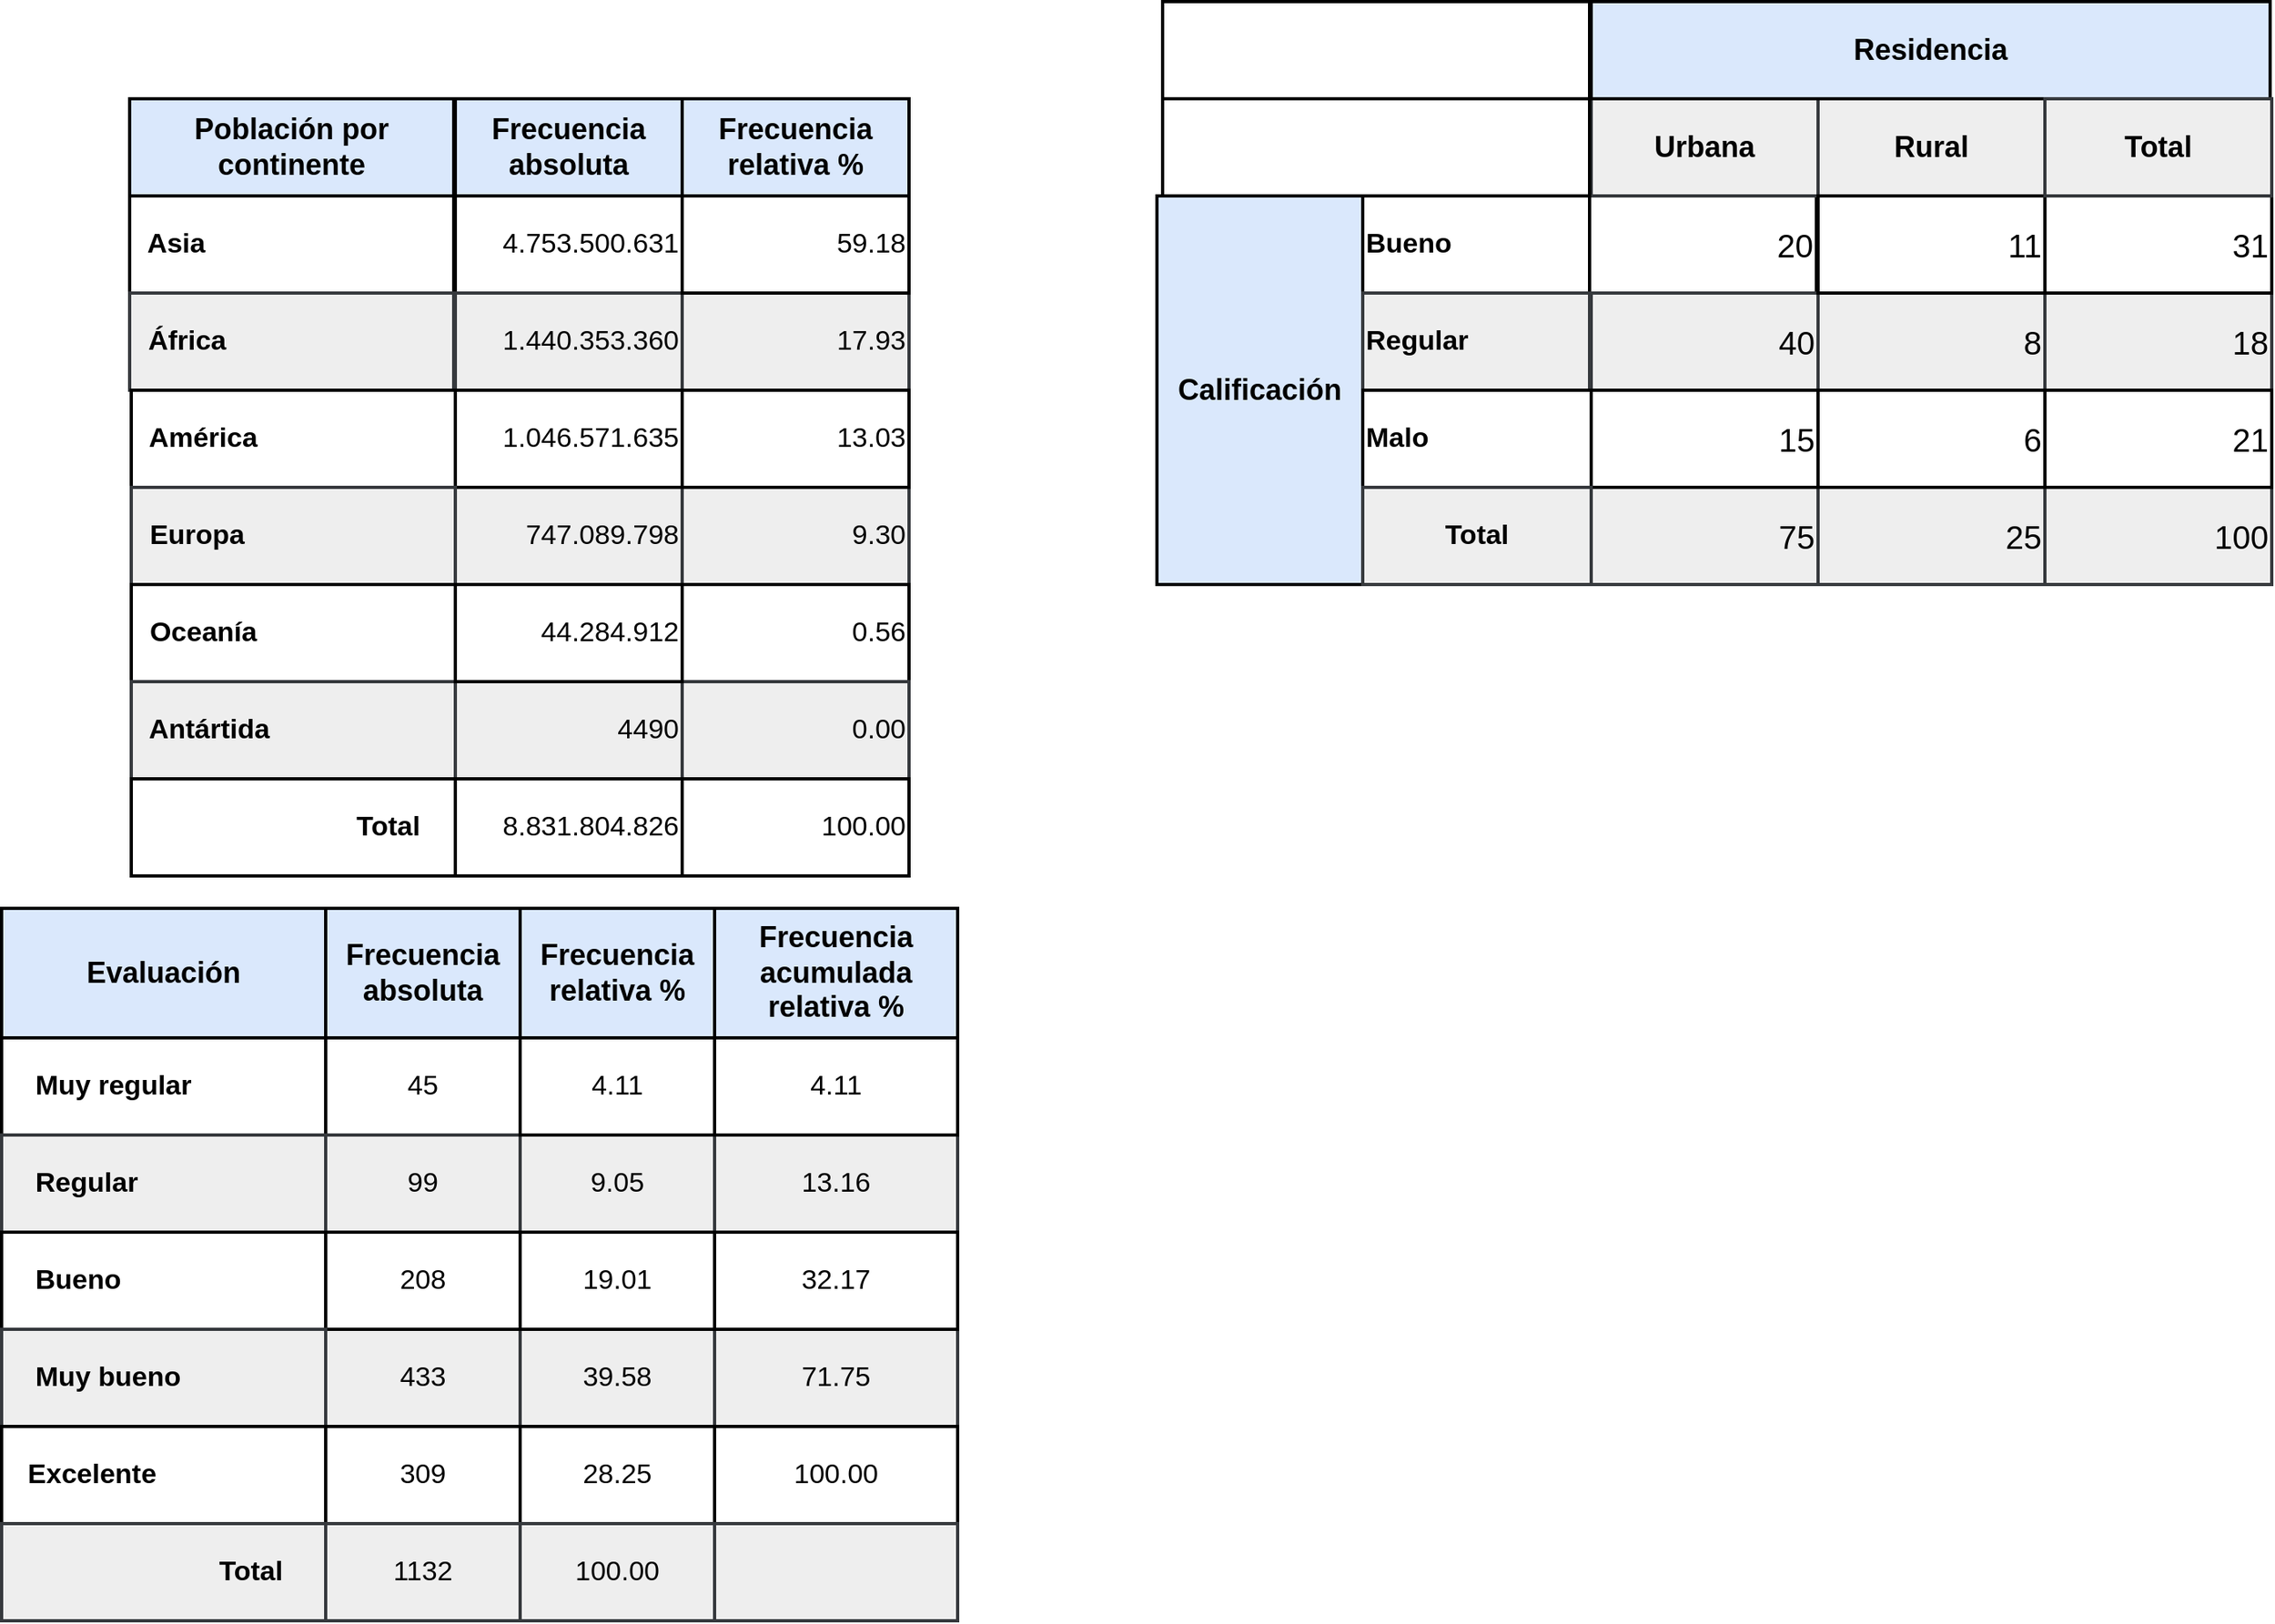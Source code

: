 <mxfile version="13.0.3" type="device"><diagram id="wFSsJYIu4RmIw9VIaLot" name="Page-1"><mxGraphModel dx="981" dy="581" grid="1" gridSize="10" guides="1" tooltips="1" connect="1" arrows="1" fold="1" page="1" pageScale="1" pageWidth="827" pageHeight="1169" math="0" shadow="0"><root><mxCell id="0"/><mxCell id="1" parent="0"/><mxCell id="ZE3huLOZrOMpoTYXCn8n-1" value="Población por continente" style="rounded=0;whiteSpace=wrap;html=1;fontSize=18;fontStyle=1;fillColor=#dae8fc;strokeColor=#000000;strokeWidth=2;" vertex="1" parent="1"><mxGeometry x="119" y="160" width="200" height="60" as="geometry"/></mxCell><mxCell id="ZE3huLOZrOMpoTYXCn8n-2" value="4.753.500.631" style="rounded=0;whiteSpace=wrap;html=1;fontSize=17;align=right;strokeWidth=2;" vertex="1" parent="1"><mxGeometry x="320" y="220" width="140" height="60" as="geometry"/></mxCell><mxCell id="ZE3huLOZrOMpoTYXCn8n-3" value="Frecuencia relativa %" style="rounded=0;whiteSpace=wrap;html=1;align=center;fontSize=18;fontStyle=1;fillColor=#dae8fc;strokeColor=#000000;strokeWidth=2;" vertex="1" parent="1"><mxGeometry x="460" y="160" width="140" height="60" as="geometry"/></mxCell><mxCell id="ZE3huLOZrOMpoTYXCn8n-4" value="Frecuencia absoluta" style="rounded=0;whiteSpace=wrap;html=1;align=center;fontSize=18;fontStyle=1;fillColor=#dae8fc;strokeColor=#000000;strokeWidth=2;" vertex="1" parent="1"><mxGeometry x="320" y="160" width="140" height="60" as="geometry"/></mxCell><mxCell id="ZE3huLOZrOMpoTYXCn8n-5" value="17.93" style="rounded=0;whiteSpace=wrap;html=1;fontSize=17;align=right;fillColor=#eeeeee;strokeColor=#36393d;strokeWidth=2;" vertex="1" parent="1"><mxGeometry x="460" y="280" width="140" height="60" as="geometry"/></mxCell><mxCell id="ZE3huLOZrOMpoTYXCn8n-6" value="1.440.353.360" style="rounded=0;whiteSpace=wrap;html=1;fontSize=17;align=right;fillColor=#eeeeee;strokeColor=#36393d;strokeWidth=2;" vertex="1" parent="1"><mxGeometry x="320" y="280" width="140" height="60" as="geometry"/></mxCell><mxCell id="ZE3huLOZrOMpoTYXCn8n-7" value="59.18" style="rounded=0;whiteSpace=wrap;html=1;fontSize=17;align=right;strokeWidth=2;" vertex="1" parent="1"><mxGeometry x="460" y="220" width="140" height="60" as="geometry"/></mxCell><mxCell id="ZE3huLOZrOMpoTYXCn8n-8" value="9.30" style="rounded=0;whiteSpace=wrap;html=1;fontSize=17;align=right;fillColor=#eeeeee;strokeColor=#36393d;strokeWidth=2;" vertex="1" parent="1"><mxGeometry x="460" y="400" width="140" height="60" as="geometry"/></mxCell><mxCell id="ZE3huLOZrOMpoTYXCn8n-9" value="747.089.798" style="rounded=0;whiteSpace=wrap;html=1;fontSize=17;align=right;fillColor=#eeeeee;strokeColor=#36393d;strokeWidth=2;" vertex="1" parent="1"><mxGeometry x="320" y="400" width="140" height="60" as="geometry"/></mxCell><mxCell id="ZE3huLOZrOMpoTYXCn8n-10" value="13.03" style="rounded=0;whiteSpace=wrap;html=1;fontSize=17;align=right;strokeWidth=2;" vertex="1" parent="1"><mxGeometry x="460" y="340" width="140" height="60" as="geometry"/></mxCell><mxCell id="ZE3huLOZrOMpoTYXCn8n-11" value="1.046.571.635" style="rounded=0;whiteSpace=wrap;html=1;fontSize=17;align=right;strokeWidth=2;" vertex="1" parent="1"><mxGeometry x="320" y="340" width="140" height="60" as="geometry"/></mxCell><mxCell id="ZE3huLOZrOMpoTYXCn8n-12" value="&amp;nbsp; Asia" style="rounded=0;whiteSpace=wrap;html=1;fontSize=17;align=left;fontStyle=1;strokeWidth=2;" vertex="1" parent="1"><mxGeometry x="119" y="220" width="200" height="60" as="geometry"/></mxCell><mxCell id="ZE3huLOZrOMpoTYXCn8n-13" value="&amp;nbsp; África" style="rounded=0;whiteSpace=wrap;html=1;fontSize=17;align=left;fontStyle=1;fillColor=#eeeeee;strokeColor=#36393d;strokeWidth=2;" vertex="1" parent="1"><mxGeometry x="119" y="280" width="200" height="60" as="geometry"/></mxCell><mxCell id="ZE3huLOZrOMpoTYXCn8n-14" value="&amp;nbsp; América" style="rounded=0;whiteSpace=wrap;html=1;fontSize=17;align=left;fontStyle=1;strokeWidth=2;" vertex="1" parent="1"><mxGeometry x="120" y="340" width="200" height="60" as="geometry"/></mxCell><mxCell id="ZE3huLOZrOMpoTYXCn8n-15" value="&amp;nbsp; Europa" style="rounded=0;whiteSpace=wrap;html=1;fontSize=17;align=left;fontStyle=1;fillColor=#eeeeee;strokeColor=#36393d;strokeWidth=2;" vertex="1" parent="1"><mxGeometry x="120" y="400" width="200" height="60" as="geometry"/></mxCell><mxCell id="ZE3huLOZrOMpoTYXCn8n-16" value="&amp;nbsp; Oceanía" style="rounded=0;whiteSpace=wrap;html=1;fontSize=17;align=left;fontStyle=1;strokeWidth=2;" vertex="1" parent="1"><mxGeometry x="120" y="460" width="200" height="60" as="geometry"/></mxCell><mxCell id="ZE3huLOZrOMpoTYXCn8n-17" value="&amp;nbsp; Antártida" style="rounded=0;whiteSpace=wrap;html=1;fontSize=17;align=left;fontStyle=1;fillColor=#eeeeee;strokeColor=#36393d;strokeWidth=2;" vertex="1" parent="1"><mxGeometry x="120" y="520" width="200" height="60" as="geometry"/></mxCell><mxCell id="ZE3huLOZrOMpoTYXCn8n-18" value="44.284.912" style="rounded=0;whiteSpace=wrap;html=1;fontSize=17;align=right;strokeWidth=2;" vertex="1" parent="1"><mxGeometry x="320" y="460" width="140" height="60" as="geometry"/></mxCell><mxCell id="ZE3huLOZrOMpoTYXCn8n-19" value="0.56" style="rounded=0;whiteSpace=wrap;html=1;fontSize=17;align=right;strokeWidth=2;" vertex="1" parent="1"><mxGeometry x="460" y="460" width="140" height="60" as="geometry"/></mxCell><mxCell id="ZE3huLOZrOMpoTYXCn8n-20" value="4490" style="rounded=0;whiteSpace=wrap;html=1;fontSize=17;align=right;fillColor=#eeeeee;strokeColor=#36393d;strokeWidth=2;" vertex="1" parent="1"><mxGeometry x="320" y="520" width="140" height="60" as="geometry"/></mxCell><mxCell id="ZE3huLOZrOMpoTYXCn8n-21" value="0.00" style="rounded=0;whiteSpace=wrap;html=1;fontSize=17;align=right;fillColor=#eeeeee;strokeColor=#36393d;strokeWidth=2;" vertex="1" parent="1"><mxGeometry x="460" y="520" width="140" height="60" as="geometry"/></mxCell><mxCell id="ZE3huLOZrOMpoTYXCn8n-22" value="Evaluación" style="rounded=0;whiteSpace=wrap;html=1;fontSize=18;fontStyle=1;fillColor=#dae8fc;strokeColor=#000000;strokeWidth=2;" vertex="1" parent="1"><mxGeometry x="40" y="660" width="200" height="80" as="geometry"/></mxCell><mxCell id="ZE3huLOZrOMpoTYXCn8n-23" value="45" style="rounded=0;whiteSpace=wrap;html=1;fontSize=17;align=center;strokeWidth=2;" vertex="1" parent="1"><mxGeometry x="240" y="740" width="120" height="60" as="geometry"/></mxCell><mxCell id="ZE3huLOZrOMpoTYXCn8n-24" value="Frecuencia relativa %" style="rounded=0;whiteSpace=wrap;html=1;align=center;fontSize=18;fontStyle=1;fillColor=#dae8fc;strokeColor=#000000;strokeWidth=2;" vertex="1" parent="1"><mxGeometry x="360" y="660" width="120" height="80" as="geometry"/></mxCell><mxCell id="ZE3huLOZrOMpoTYXCn8n-25" value="Frecuencia absoluta" style="rounded=0;whiteSpace=wrap;html=1;align=center;fontSize=18;fontStyle=1;fillColor=#dae8fc;strokeColor=#000000;strokeWidth=2;" vertex="1" parent="1"><mxGeometry x="240" y="660" width="120" height="80" as="geometry"/></mxCell><mxCell id="ZE3huLOZrOMpoTYXCn8n-26" value="9.05" style="rounded=0;whiteSpace=wrap;html=1;fontSize=17;align=center;fillColor=#eeeeee;strokeColor=#36393d;strokeWidth=2;" vertex="1" parent="1"><mxGeometry x="360" y="800" width="120" height="60" as="geometry"/></mxCell><mxCell id="ZE3huLOZrOMpoTYXCn8n-27" value="99" style="rounded=0;whiteSpace=wrap;html=1;fontSize=17;align=center;fillColor=#eeeeee;strokeColor=#36393d;strokeWidth=2;" vertex="1" parent="1"><mxGeometry x="240" y="800" width="120" height="60" as="geometry"/></mxCell><mxCell id="ZE3huLOZrOMpoTYXCn8n-28" value="4.11" style="rounded=0;whiteSpace=wrap;html=1;fontSize=17;align=center;strokeWidth=2;" vertex="1" parent="1"><mxGeometry x="360" y="740" width="120" height="60" as="geometry"/></mxCell><mxCell id="ZE3huLOZrOMpoTYXCn8n-29" value="39.58" style="rounded=0;whiteSpace=wrap;html=1;fontSize=17;align=center;fillColor=#eeeeee;strokeColor=#36393d;strokeWidth=2;" vertex="1" parent="1"><mxGeometry x="360" y="920" width="120" height="60" as="geometry"/></mxCell><mxCell id="ZE3huLOZrOMpoTYXCn8n-30" value="433" style="rounded=0;whiteSpace=wrap;html=1;fontSize=17;align=center;fillColor=#eeeeee;strokeColor=#36393d;strokeWidth=2;" vertex="1" parent="1"><mxGeometry x="240" y="920" width="120" height="60" as="geometry"/></mxCell><mxCell id="ZE3huLOZrOMpoTYXCn8n-31" value="19.01" style="rounded=0;whiteSpace=wrap;html=1;fontSize=17;align=center;strokeWidth=2;" vertex="1" parent="1"><mxGeometry x="360" y="860" width="120" height="60" as="geometry"/></mxCell><mxCell id="ZE3huLOZrOMpoTYXCn8n-32" value="208" style="rounded=0;whiteSpace=wrap;html=1;fontSize=17;align=center;strokeWidth=2;" vertex="1" parent="1"><mxGeometry x="240" y="860" width="120" height="60" as="geometry"/></mxCell><mxCell id="ZE3huLOZrOMpoTYXCn8n-33" value="&amp;nbsp; &amp;nbsp; Muy regular" style="rounded=0;whiteSpace=wrap;html=1;fontSize=17;align=left;fontStyle=1;strokeWidth=2;" vertex="1" parent="1"><mxGeometry x="40" y="740" width="200" height="60" as="geometry"/></mxCell><mxCell id="ZE3huLOZrOMpoTYXCn8n-34" value="&amp;nbsp; &amp;nbsp; Regular" style="rounded=0;whiteSpace=wrap;html=1;fontSize=17;align=left;fontStyle=1;fillColor=#eeeeee;strokeColor=#36393d;strokeWidth=2;" vertex="1" parent="1"><mxGeometry x="40" y="800" width="200" height="60" as="geometry"/></mxCell><mxCell id="ZE3huLOZrOMpoTYXCn8n-35" value="&amp;nbsp; &amp;nbsp; Bueno" style="rounded=0;whiteSpace=wrap;html=1;fontSize=17;align=left;fontStyle=1;strokeWidth=2;" vertex="1" parent="1"><mxGeometry x="40" y="860" width="200" height="60" as="geometry"/></mxCell><mxCell id="ZE3huLOZrOMpoTYXCn8n-36" value="&amp;nbsp; &amp;nbsp; Muy bueno" style="rounded=0;whiteSpace=wrap;html=1;fontSize=17;align=left;fontStyle=1;fillColor=#eeeeee;strokeColor=#36393d;strokeWidth=2;" vertex="1" parent="1"><mxGeometry x="40" y="920" width="200" height="60" as="geometry"/></mxCell><mxCell id="ZE3huLOZrOMpoTYXCn8n-37" value="&amp;nbsp; &amp;nbsp;Excelente" style="rounded=0;whiteSpace=wrap;html=1;fontSize=17;align=left;fontStyle=1;strokeWidth=2;" vertex="1" parent="1"><mxGeometry x="40" y="980" width="200" height="60" as="geometry"/></mxCell><mxCell id="ZE3huLOZrOMpoTYXCn8n-38" value="&amp;nbsp; &amp;nbsp; &amp;nbsp; &amp;nbsp; &amp;nbsp; &amp;nbsp; &amp;nbsp; &amp;nbsp; &amp;nbsp; &amp;nbsp; &amp;nbsp; &amp;nbsp; &amp;nbsp; &amp;nbsp; Total" style="rounded=0;whiteSpace=wrap;html=1;fontSize=17;align=left;fontStyle=1;fillColor=#eeeeee;strokeColor=#36393d;strokeWidth=2;" vertex="1" parent="1"><mxGeometry x="40" y="1040" width="200" height="60" as="geometry"/></mxCell><mxCell id="ZE3huLOZrOMpoTYXCn8n-39" value="309" style="rounded=0;whiteSpace=wrap;html=1;fontSize=17;align=center;strokeWidth=2;" vertex="1" parent="1"><mxGeometry x="240" y="980" width="120" height="60" as="geometry"/></mxCell><mxCell id="ZE3huLOZrOMpoTYXCn8n-40" value="28.25" style="rounded=0;whiteSpace=wrap;html=1;fontSize=17;align=center;strokeWidth=2;" vertex="1" parent="1"><mxGeometry x="360" y="980" width="120" height="60" as="geometry"/></mxCell><mxCell id="ZE3huLOZrOMpoTYXCn8n-41" value="1132" style="rounded=0;whiteSpace=wrap;html=1;fontSize=17;align=center;fillColor=#eeeeee;strokeColor=#36393d;strokeWidth=2;" vertex="1" parent="1"><mxGeometry x="240" y="1040" width="120" height="60" as="geometry"/></mxCell><mxCell id="ZE3huLOZrOMpoTYXCn8n-42" value="100.00" style="rounded=0;whiteSpace=wrap;html=1;fontSize=17;align=center;fillColor=#eeeeee;strokeColor=#36393d;strokeWidth=2;" vertex="1" parent="1"><mxGeometry x="360" y="1040" width="120" height="60" as="geometry"/></mxCell><mxCell id="ZE3huLOZrOMpoTYXCn8n-43" value="Frecuencia acumulada relativa %" style="rounded=0;whiteSpace=wrap;html=1;align=center;fontSize=18;fontStyle=1;fillColor=#dae8fc;strokeColor=#000000;strokeWidth=2;" vertex="1" parent="1"><mxGeometry x="480" y="660" width="150" height="80" as="geometry"/></mxCell><mxCell id="ZE3huLOZrOMpoTYXCn8n-44" value="13.16" style="rounded=0;whiteSpace=wrap;html=1;fontSize=17;align=center;fillColor=#eeeeee;strokeColor=#36393d;strokeWidth=2;" vertex="1" parent="1"><mxGeometry x="480" y="800" width="150" height="60" as="geometry"/></mxCell><mxCell id="ZE3huLOZrOMpoTYXCn8n-45" value="4.11" style="rounded=0;whiteSpace=wrap;html=1;fontSize=17;align=center;strokeWidth=2;" vertex="1" parent="1"><mxGeometry x="480" y="740" width="150" height="60" as="geometry"/></mxCell><mxCell id="ZE3huLOZrOMpoTYXCn8n-46" value="71.75" style="rounded=0;whiteSpace=wrap;html=1;fontSize=17;align=center;fillColor=#eeeeee;strokeColor=#36393d;strokeWidth=2;" vertex="1" parent="1"><mxGeometry x="480" y="920" width="150" height="60" as="geometry"/></mxCell><mxCell id="ZE3huLOZrOMpoTYXCn8n-47" value="32.17" style="rounded=0;whiteSpace=wrap;html=1;fontSize=17;align=center;strokeWidth=2;" vertex="1" parent="1"><mxGeometry x="480" y="860" width="150" height="60" as="geometry"/></mxCell><mxCell id="ZE3huLOZrOMpoTYXCn8n-48" value="100.00" style="rounded=0;whiteSpace=wrap;html=1;fontSize=17;align=center;strokeWidth=2;" vertex="1" parent="1"><mxGeometry x="480" y="980" width="150" height="60" as="geometry"/></mxCell><mxCell id="ZE3huLOZrOMpoTYXCn8n-49" value="" style="rounded=0;whiteSpace=wrap;html=1;fontSize=17;align=center;fillColor=#eeeeee;strokeColor=#36393d;strokeWidth=2;" vertex="1" parent="1"><mxGeometry x="480" y="1040" width="150" height="60" as="geometry"/></mxCell><mxCell id="ZE3huLOZrOMpoTYXCn8n-51" value="44.284.912" style="rounded=0;whiteSpace=wrap;html=1;fontSize=17;align=right;strokeWidth=2;" vertex="1" parent="1"><mxGeometry x="320" y="460" width="140" height="60" as="geometry"/></mxCell><mxCell id="ZE3huLOZrOMpoTYXCn8n-52" value="&amp;nbsp; &amp;nbsp; &amp;nbsp; &amp;nbsp; &amp;nbsp; &amp;nbsp; &amp;nbsp; &amp;nbsp; &amp;nbsp; &amp;nbsp; &amp;nbsp; &amp;nbsp; &amp;nbsp; &amp;nbsp; &amp;nbsp;Total" style="rounded=0;whiteSpace=wrap;html=1;fontSize=17;align=left;fontStyle=1;strokeWidth=2;" vertex="1" parent="1"><mxGeometry x="120" y="580" width="200" height="60" as="geometry"/></mxCell><mxCell id="ZE3huLOZrOMpoTYXCn8n-53" value="100.00" style="rounded=0;whiteSpace=wrap;html=1;fontSize=17;align=right;strokeWidth=2;" vertex="1" parent="1"><mxGeometry x="460" y="580" width="140" height="60" as="geometry"/></mxCell><mxCell id="ZE3huLOZrOMpoTYXCn8n-54" value="8.831.804.826" style="rounded=0;whiteSpace=wrap;html=1;fontSize=17;align=right;strokeWidth=2;" vertex="1" parent="1"><mxGeometry x="320" y="580" width="140" height="60" as="geometry"/></mxCell><mxCell id="ZE3huLOZrOMpoTYXCn8n-55" value="Calificación" style="rounded=0;whiteSpace=wrap;html=1;fontSize=18;fontStyle=1;fillColor=#dae8fc;strokeColor=#000000;strokeWidth=2;" vertex="1" parent="1"><mxGeometry x="753" y="220" width="127" height="240" as="geometry"/></mxCell><mxCell id="ZE3huLOZrOMpoTYXCn8n-56" value="20" style="rounded=0;whiteSpace=wrap;html=1;fontSize=20;align=right;strokeWidth=2;" vertex="1" parent="1"><mxGeometry x="1020" y="220" width="140" height="60" as="geometry"/></mxCell><mxCell id="ZE3huLOZrOMpoTYXCn8n-57" value="Rural" style="rounded=0;whiteSpace=wrap;html=1;align=center;fontSize=18;fontStyle=1;fillColor=#eeeeee;strokeColor=#36393d;strokeWidth=2;" vertex="1" parent="1"><mxGeometry x="1161" y="160" width="140" height="60" as="geometry"/></mxCell><mxCell id="ZE3huLOZrOMpoTYXCn8n-58" value="Urbana" style="rounded=0;whiteSpace=wrap;html=1;align=center;fontSize=18;fontStyle=1;fillColor=#eeeeee;strokeColor=#36393d;strokeWidth=2;" vertex="1" parent="1"><mxGeometry x="1021" y="160" width="140" height="60" as="geometry"/></mxCell><mxCell id="ZE3huLOZrOMpoTYXCn8n-59" value="8" style="rounded=0;whiteSpace=wrap;html=1;fontSize=20;align=right;fillColor=#eeeeee;strokeColor=#36393d;strokeWidth=2;" vertex="1" parent="1"><mxGeometry x="1161" y="280" width="140" height="60" as="geometry"/></mxCell><mxCell id="ZE3huLOZrOMpoTYXCn8n-60" value="40" style="rounded=0;whiteSpace=wrap;html=1;fontSize=20;align=right;fillColor=#eeeeee;strokeColor=#36393d;strokeWidth=2;" vertex="1" parent="1"><mxGeometry x="1021" y="280" width="140" height="60" as="geometry"/></mxCell><mxCell id="ZE3huLOZrOMpoTYXCn8n-61" value="11" style="rounded=0;whiteSpace=wrap;html=1;fontSize=20;align=right;strokeWidth=2;" vertex="1" parent="1"><mxGeometry x="1161" y="220" width="140" height="60" as="geometry"/></mxCell><mxCell id="ZE3huLOZrOMpoTYXCn8n-62" value="25" style="rounded=0;whiteSpace=wrap;html=1;fontSize=20;align=right;fillColor=#eeeeee;strokeColor=#36393d;strokeWidth=2;" vertex="1" parent="1"><mxGeometry x="1161" y="400" width="140" height="60" as="geometry"/></mxCell><mxCell id="ZE3huLOZrOMpoTYXCn8n-63" value="75" style="rounded=0;whiteSpace=wrap;html=1;fontSize=20;align=right;fillColor=#eeeeee;strokeColor=#36393d;strokeWidth=2;" vertex="1" parent="1"><mxGeometry x="1021" y="400" width="140" height="60" as="geometry"/></mxCell><mxCell id="ZE3huLOZrOMpoTYXCn8n-64" value="6" style="rounded=0;whiteSpace=wrap;html=1;fontSize=20;align=right;strokeWidth=2;" vertex="1" parent="1"><mxGeometry x="1161" y="340" width="140" height="60" as="geometry"/></mxCell><mxCell id="ZE3huLOZrOMpoTYXCn8n-65" value="15" style="rounded=0;whiteSpace=wrap;html=1;fontSize=20;align=right;strokeWidth=2;" vertex="1" parent="1"><mxGeometry x="1021" y="340" width="140" height="60" as="geometry"/></mxCell><mxCell id="ZE3huLOZrOMpoTYXCn8n-66" value="Bueno" style="rounded=0;whiteSpace=wrap;html=1;fontSize=17;align=left;fontStyle=1;strokeWidth=2;" vertex="1" parent="1"><mxGeometry x="880" y="220" width="140" height="60" as="geometry"/></mxCell><mxCell id="ZE3huLOZrOMpoTYXCn8n-67" value="Regular" style="rounded=0;whiteSpace=wrap;html=1;fontSize=17;align=left;fontStyle=1;fillColor=#eeeeee;strokeColor=#36393d;strokeWidth=2;" vertex="1" parent="1"><mxGeometry x="880" y="280" width="140" height="60" as="geometry"/></mxCell><mxCell id="ZE3huLOZrOMpoTYXCn8n-68" value="Malo" style="rounded=0;whiteSpace=wrap;html=1;fontSize=17;align=left;fontStyle=1;strokeWidth=2;" vertex="1" parent="1"><mxGeometry x="880" y="340" width="141" height="60" as="geometry"/></mxCell><mxCell id="ZE3huLOZrOMpoTYXCn8n-69" value="Total" style="rounded=0;whiteSpace=wrap;html=1;fontSize=17;align=center;fontStyle=1;fillColor=#eeeeee;strokeColor=#36393d;strokeWidth=2;" vertex="1" parent="1"><mxGeometry x="880" y="400" width="141" height="60" as="geometry"/></mxCell><mxCell id="ZE3huLOZrOMpoTYXCn8n-80" value="Residencia" style="rounded=0;whiteSpace=wrap;html=1;fontSize=18;fontStyle=1;fillColor=#dae8fc;strokeColor=#000000;strokeWidth=2;" vertex="1" parent="1"><mxGeometry x="1021" y="100" width="419" height="60" as="geometry"/></mxCell><mxCell id="ZE3huLOZrOMpoTYXCn8n-82" value="18" style="rounded=0;whiteSpace=wrap;html=1;fontSize=20;align=right;fillColor=#eeeeee;strokeColor=#36393d;strokeWidth=2;" vertex="1" parent="1"><mxGeometry x="1301" y="280" width="140" height="60" as="geometry"/></mxCell><mxCell id="ZE3huLOZrOMpoTYXCn8n-83" value="31" style="rounded=0;whiteSpace=wrap;html=1;fontSize=20;align=right;strokeWidth=2;" vertex="1" parent="1"><mxGeometry x="1301" y="220" width="140" height="60" as="geometry"/></mxCell><mxCell id="ZE3huLOZrOMpoTYXCn8n-84" value="100" style="rounded=0;whiteSpace=wrap;html=1;fontSize=20;align=right;fillColor=#eeeeee;strokeColor=#36393d;strokeWidth=2;" vertex="1" parent="1"><mxGeometry x="1301" y="400" width="140" height="60" as="geometry"/></mxCell><mxCell id="ZE3huLOZrOMpoTYXCn8n-85" value="21" style="rounded=0;whiteSpace=wrap;html=1;fontSize=20;align=right;strokeWidth=2;" vertex="1" parent="1"><mxGeometry x="1301" y="340" width="140" height="60" as="geometry"/></mxCell><mxCell id="ZE3huLOZrOMpoTYXCn8n-86" value="Total" style="rounded=0;whiteSpace=wrap;html=1;align=center;fontSize=18;fontStyle=1;fillColor=#eeeeee;strokeColor=#36393d;strokeWidth=2;" vertex="1" parent="1"><mxGeometry x="1301" y="160" width="140" height="60" as="geometry"/></mxCell><mxCell id="ZE3huLOZrOMpoTYXCn8n-87" value="" style="rounded=0;whiteSpace=wrap;html=1;strokeColor=#000000;strokeWidth=2;fontSize=20;align=center;" vertex="1" parent="1"><mxGeometry x="756.5" y="160" width="263.5" height="60" as="geometry"/></mxCell><mxCell id="ZE3huLOZrOMpoTYXCn8n-88" value="" style="rounded=0;whiteSpace=wrap;html=1;strokeColor=#000000;strokeWidth=2;fontSize=20;align=center;" vertex="1" parent="1"><mxGeometry x="756.5" y="100" width="263.5" height="60" as="geometry"/></mxCell></root></mxGraphModel></diagram></mxfile>
